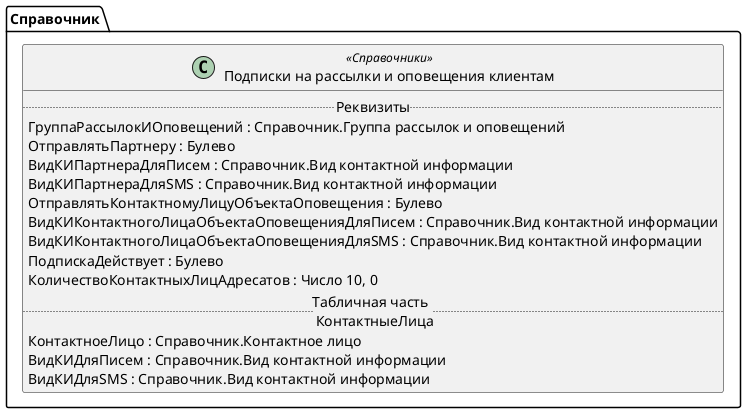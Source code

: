 ﻿@startuml ПодпискиНаРассылкиИОповещенияКлиентам
'!include templates.wsd
'..\include templates.wsd
class Справочник.ПодпискиНаРассылкиИОповещенияКлиентам as "Подписки на рассылки и оповещения клиентам" <<Справочники>>
{
..Реквизиты..
ГруппаРассылокИОповещений : Справочник.Группа рассылок и оповещений
ОтправлятьПартнеру : Булево
ВидКИПартнераДляПисем : Справочник.Вид контактной информации
ВидКИПартнераДляSMS : Справочник.Вид контактной информации
ОтправлятьКонтактномуЛицуОбъектаОповещения : Булево
ВидКИКонтактногоЛицаОбъектаОповещенияДляПисем : Справочник.Вид контактной информации
ВидКИКонтактногоЛицаОбъектаОповещенияДляSMS : Справочник.Вид контактной информации
ПодпискаДействует : Булево
КоличествоКонтактныхЛицАдресатов : Число 10, 0
..Табличная часть \n КонтактныеЛица..
КонтактноеЛицо : Справочник.Контактное лицо
ВидКИДляПисем : Справочник.Вид контактной информации
ВидКИДляSMS : Справочник.Вид контактной информации
}
@enduml
